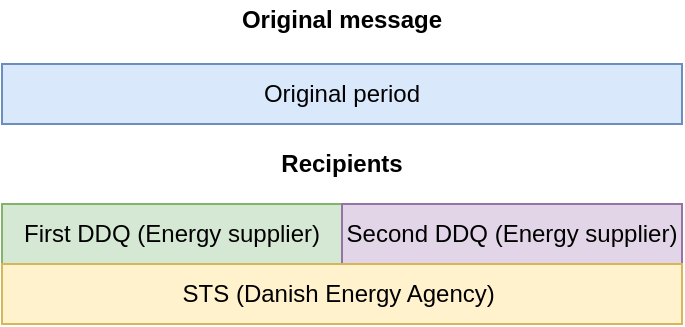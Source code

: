 <mxfile version="13.9.9" type="device"><diagram id="_ZH8q-49ZBrW77ZZSvBC" name="Full or partial coverage"><mxGraphModel dx="1086" dy="806" grid="1" gridSize="10" guides="1" tooltips="1" connect="1" arrows="1" fold="1" page="1" pageScale="1" pageWidth="850" pageHeight="1100" math="0" shadow="0"><root><mxCell id="-pEHyCJb3PyDqJpgAA8l-0"/><mxCell id="-pEHyCJb3PyDqJpgAA8l-1" parent="-pEHyCJb3PyDqJpgAA8l-0"/><mxCell id="s_Gpao5zxYO6YsoNGl2H-0" value="Original period" style="rounded=0;whiteSpace=wrap;html=1;fillColor=#dae8fc;strokeColor=#6c8ebf;" parent="-pEHyCJb3PyDqJpgAA8l-1" vertex="1"><mxGeometry x="70" y="90" width="340" height="30" as="geometry"/></mxCell><mxCell id="s_Gpao5zxYO6YsoNGl2H-1" value="Original message" style="text;html=1;strokeColor=none;fillColor=none;align=center;verticalAlign=middle;whiteSpace=wrap;rounded=0;fontStyle=1" parent="-pEHyCJb3PyDqJpgAA8l-1" vertex="1"><mxGeometry x="70" y="58" width="340" height="20" as="geometry"/></mxCell><mxCell id="s_Gpao5zxYO6YsoNGl2H-2" value="Recipients" style="text;html=1;strokeColor=none;fillColor=none;align=center;verticalAlign=middle;whiteSpace=wrap;rounded=0;fontStyle=1" parent="-pEHyCJb3PyDqJpgAA8l-1" vertex="1"><mxGeometry x="70" y="130" width="340" height="20" as="geometry"/></mxCell><mxCell id="s_Gpao5zxYO6YsoNGl2H-4" value="First DDQ (Energy supplier)" style="rounded=0;whiteSpace=wrap;html=1;fillColor=#d5e8d4;strokeColor=#82b366;" parent="-pEHyCJb3PyDqJpgAA8l-1" vertex="1"><mxGeometry x="70" y="160" width="170" height="30" as="geometry"/></mxCell><mxCell id="s_Gpao5zxYO6YsoNGl2H-5" value="Second DDQ (Energy supplier)" style="rounded=0;whiteSpace=wrap;html=1;fillColor=#e1d5e7;strokeColor=#9673a6;" parent="-pEHyCJb3PyDqJpgAA8l-1" vertex="1"><mxGeometry x="240" y="160" width="170" height="30" as="geometry"/></mxCell><mxCell id="s_Gpao5zxYO6YsoNGl2H-7" value="STS (Danish Energy Agency)&amp;nbsp;" style="rounded=0;whiteSpace=wrap;html=1;fillColor=#fff2cc;strokeColor=#d6b656;" parent="-pEHyCJb3PyDqJpgAA8l-1" vertex="1"><mxGeometry x="70" y="190" width="340" height="30" as="geometry"/></mxCell></root></mxGraphModel></diagram></mxfile>